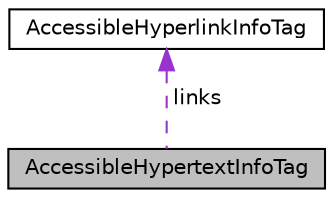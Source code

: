 digraph "AccessibleHypertextInfoTag"
{
 // LATEX_PDF_SIZE
  edge [fontname="Helvetica",fontsize="10",labelfontname="Helvetica",labelfontsize="10"];
  node [fontname="Helvetica",fontsize="10",shape=record];
  Node1 [label="AccessibleHypertextInfoTag",height=0.2,width=0.4,color="black", fillcolor="grey75", style="filled", fontcolor="black",tooltip=" "];
  Node2 -> Node1 [dir="back",color="darkorchid3",fontsize="10",style="dashed",label=" links" ,fontname="Helvetica"];
  Node2 [label="AccessibleHyperlinkInfoTag",height=0.2,width=0.4,color="black", fillcolor="white", style="filled",URL="$struct_accessible_hyperlink_info_tag.html",tooltip=" "];
}
